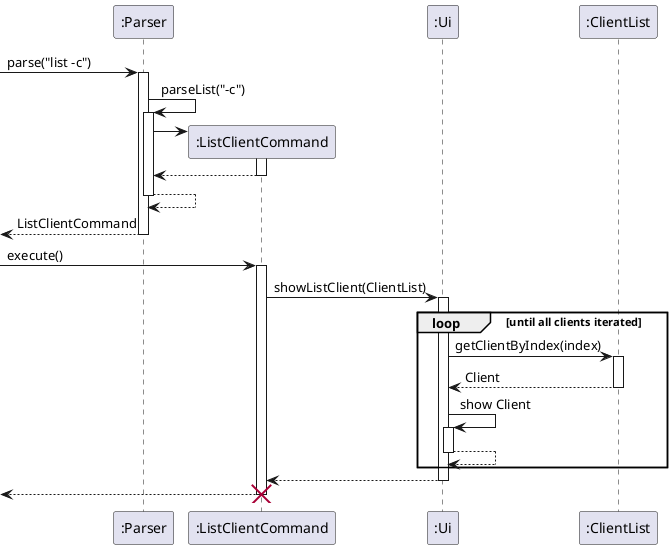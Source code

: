 @startuml

participant ":Parser" as Parser
participant ":ListClientCommand" as LCC
participant ":Ui" as Ui
participant ":ClientList" as ClientList

-> Parser: parse("list -c")
activate Parser
Parser -> Parser : parseList("-c")
activate Parser

create LCC
Parser -> LCC
activate LCC
LCC --> Parser
deactivate LCC
Parser --> Parser
deactivate Parser

<-- Parser: ListClientCommand
deactivate Parser

-> LCC: execute()
activate LCC

LCC -> Ui: showListClient(ClientList)
activate Ui
loop until all clients iterated
    Ui -> ClientList : getClientByIndex(index)
    activate ClientList
    ClientList --> Ui: Client
    deactivate ClientList
    Ui -> Ui: show Client
    activate Ui
    Ui --> Ui
    deactivate Ui
end
Ui --> LCC
deactivate Ui

<-- LCC
deactivate LCC

destroy LCC
@enduml